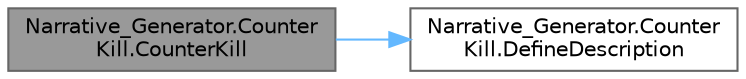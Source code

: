 digraph "Narrative_Generator.CounterKill.CounterKill"
{
 // LATEX_PDF_SIZE
  bgcolor="transparent";
  edge [fontname=Helvetica,fontsize=10,labelfontname=Helvetica,labelfontsize=10];
  node [fontname=Helvetica,fontsize=10,shape=box,height=0.2,width=0.4];
  rankdir="LR";
  Node1 [label="Narrative_Generator.Counter\lKill.CounterKill",height=0.2,width=0.4,color="gray40", fillcolor="grey60", style="filled", fontcolor="black",tooltip="A constructor based only on the state of the story world."];
  Node1 -> Node2 [color="steelblue1",style="solid"];
  Node2 [label="Narrative_Generator.Counter\lKill.DefineDescription",height=0.2,width=0.4,color="grey40", fillcolor="white", style="filled",URL="$class_narrative___generator_1_1_counter_kill.html#aee1a08ab2565e21f429f0874fcfd9328",tooltip="A method that creates a description of the action."];
}
